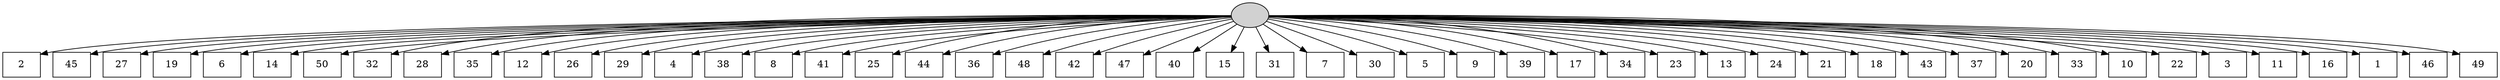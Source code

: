 digraph G {
0[style=filled, fillcolor=grey82, label=""];
1[shape=box,style=filled, fillcolor=white,label="2\n"];
2[shape=box,style=filled, fillcolor=white,label="45\n"];
3[shape=box,style=filled, fillcolor=white,label="27\n"];
4[shape=box,style=filled, fillcolor=white,label="19\n"];
5[shape=box,style=filled, fillcolor=white,label="6\n"];
6[shape=box,style=filled, fillcolor=white,label="14\n"];
7[shape=box,style=filled, fillcolor=white,label="50\n"];
8[shape=box,style=filled, fillcolor=white,label="32\n"];
9[shape=box,style=filled, fillcolor=white,label="28\n"];
10[shape=box,style=filled, fillcolor=white,label="35\n"];
11[shape=box,style=filled, fillcolor=white,label="12\n"];
12[shape=box,style=filled, fillcolor=white,label="26\n"];
13[shape=box,style=filled, fillcolor=white,label="29\n"];
14[shape=box,style=filled, fillcolor=white,label="4\n"];
15[shape=box,style=filled, fillcolor=white,label="38\n"];
16[shape=box,style=filled, fillcolor=white,label="8\n"];
17[shape=box,style=filled, fillcolor=white,label="41\n"];
18[shape=box,style=filled, fillcolor=white,label="25\n"];
19[shape=box,style=filled, fillcolor=white,label="44\n"];
20[shape=box,style=filled, fillcolor=white,label="36\n"];
21[shape=box,style=filled, fillcolor=white,label="48\n"];
22[shape=box,style=filled, fillcolor=white,label="42\n"];
23[shape=box,style=filled, fillcolor=white,label="47\n"];
24[shape=box,style=filled, fillcolor=white,label="40\n"];
25[shape=box,style=filled, fillcolor=white,label="15\n"];
26[shape=box,style=filled, fillcolor=white,label="31\n"];
27[shape=box,style=filled, fillcolor=white,label="7\n"];
28[shape=box,style=filled, fillcolor=white,label="30\n"];
29[shape=box,style=filled, fillcolor=white,label="5\n"];
30[shape=box,style=filled, fillcolor=white,label="9\n"];
31[shape=box,style=filled, fillcolor=white,label="39\n"];
32[shape=box,style=filled, fillcolor=white,label="17\n"];
33[shape=box,style=filled, fillcolor=white,label="34\n"];
34[shape=box,style=filled, fillcolor=white,label="23\n"];
35[shape=box,style=filled, fillcolor=white,label="13\n"];
36[shape=box,style=filled, fillcolor=white,label="24\n"];
37[shape=box,style=filled, fillcolor=white,label="21\n"];
38[shape=box,style=filled, fillcolor=white,label="18\n"];
39[shape=box,style=filled, fillcolor=white,label="43\n"];
40[shape=box,style=filled, fillcolor=white,label="37\n"];
41[shape=box,style=filled, fillcolor=white,label="20\n"];
42[shape=box,style=filled, fillcolor=white,label="33\n"];
43[shape=box,style=filled, fillcolor=white,label="10\n"];
44[shape=box,style=filled, fillcolor=white,label="22\n"];
45[shape=box,style=filled, fillcolor=white,label="3\n"];
46[shape=box,style=filled, fillcolor=white,label="11\n"];
47[shape=box,style=filled, fillcolor=white,label="16\n"];
48[shape=box,style=filled, fillcolor=white,label="1\n"];
49[shape=box,style=filled, fillcolor=white,label="46\n"];
50[shape=box,style=filled, fillcolor=white,label="49\n"];
0->1 ;
0->2 ;
0->3 ;
0->4 ;
0->5 ;
0->6 ;
0->7 ;
0->8 ;
0->9 ;
0->10 ;
0->11 ;
0->12 ;
0->13 ;
0->14 ;
0->15 ;
0->16 ;
0->17 ;
0->18 ;
0->19 ;
0->20 ;
0->21 ;
0->22 ;
0->23 ;
0->24 ;
0->25 ;
0->26 ;
0->27 ;
0->28 ;
0->29 ;
0->30 ;
0->31 ;
0->32 ;
0->33 ;
0->34 ;
0->35 ;
0->36 ;
0->37 ;
0->38 ;
0->39 ;
0->40 ;
0->41 ;
0->42 ;
0->43 ;
0->44 ;
0->45 ;
0->46 ;
0->47 ;
0->48 ;
0->49 ;
0->50 ;
}
